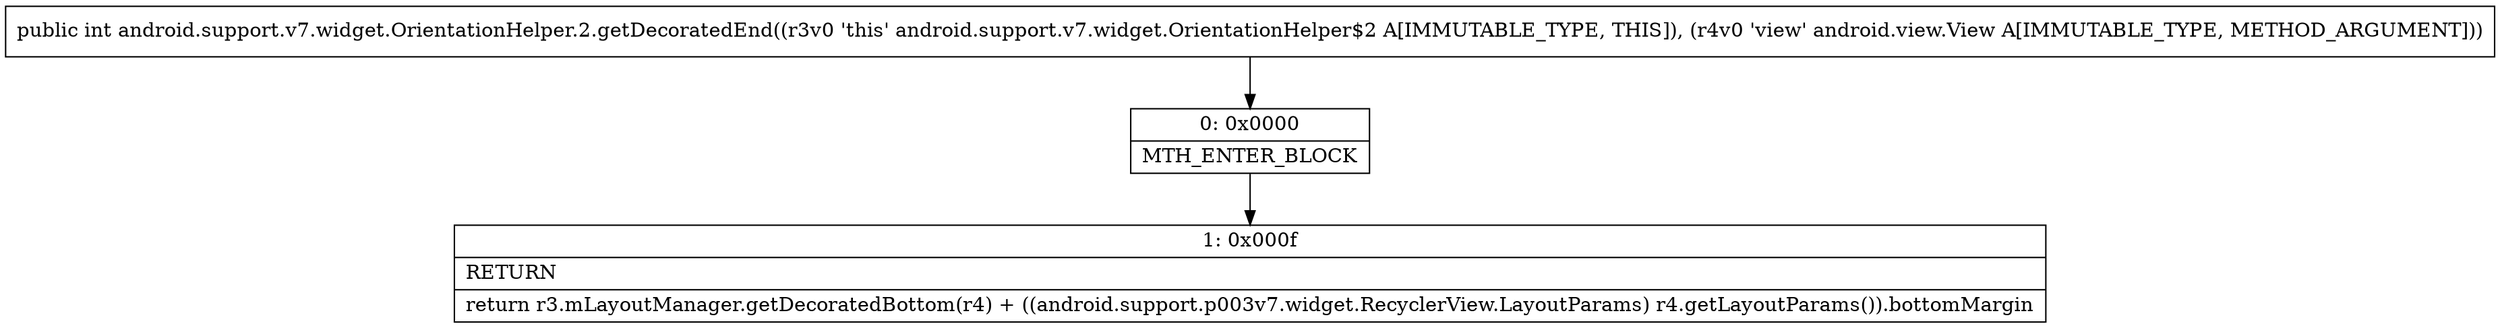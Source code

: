 digraph "CFG forandroid.support.v7.widget.OrientationHelper.2.getDecoratedEnd(Landroid\/view\/View;)I" {
Node_0 [shape=record,label="{0\:\ 0x0000|MTH_ENTER_BLOCK\l}"];
Node_1 [shape=record,label="{1\:\ 0x000f|RETURN\l|return r3.mLayoutManager.getDecoratedBottom(r4) + ((android.support.p003v7.widget.RecyclerView.LayoutParams) r4.getLayoutParams()).bottomMargin\l}"];
MethodNode[shape=record,label="{public int android.support.v7.widget.OrientationHelper.2.getDecoratedEnd((r3v0 'this' android.support.v7.widget.OrientationHelper$2 A[IMMUTABLE_TYPE, THIS]), (r4v0 'view' android.view.View A[IMMUTABLE_TYPE, METHOD_ARGUMENT])) }"];
MethodNode -> Node_0;
Node_0 -> Node_1;
}

